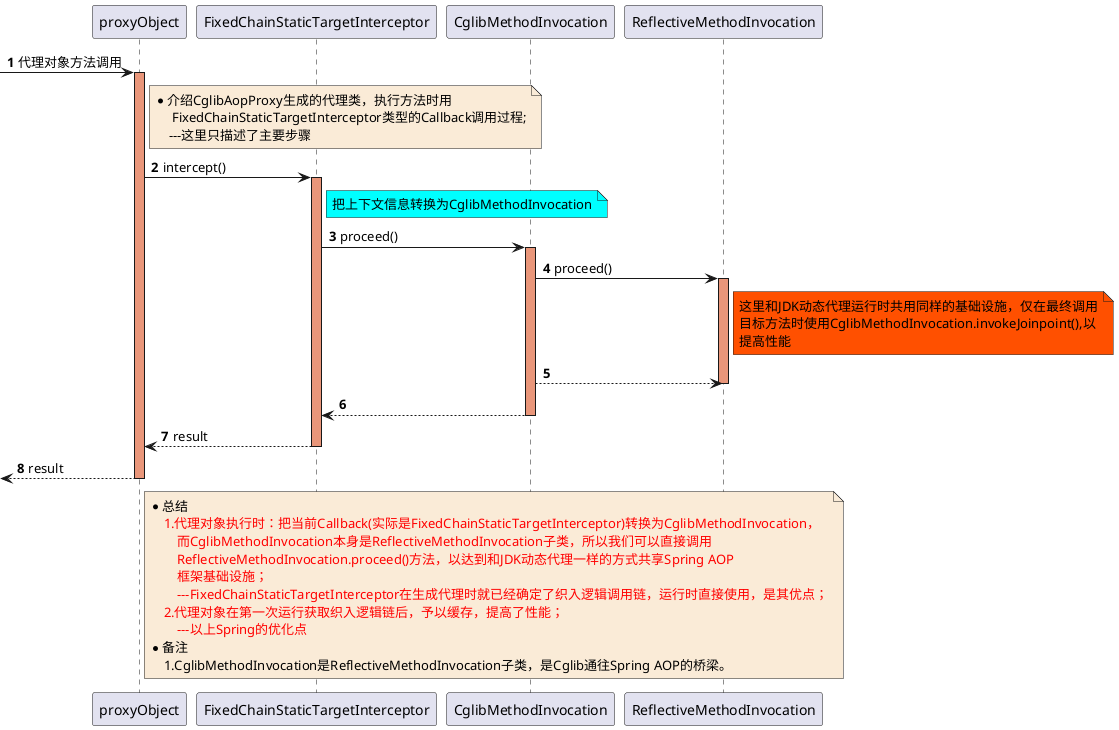 @startuml

autonumber

-> proxyObject: 代理对象方法调用

note right of proxyObject #FAEBD7
    *介绍CglibAopProxy生成的代理类，执行方法时用
         FixedChainStaticTargetInterceptor类型的Callback调用过程;
        ---这里只描述了主要步骤
end note
activate proxyObject #DarkSalmon

    proxyObject -> FixedChainStaticTargetInterceptor : intercept()
    activate FixedChainStaticTargetInterceptor #DarkSalmon
        note right of FixedChainStaticTargetInterceptor #aqua
            把上下文信息转换为CglibMethodInvocation
        end note

        FixedChainStaticTargetInterceptor -> CglibMethodInvocation : proceed()
        activate CglibMethodInvocation #DarkSalmon
            CglibMethodInvocation -> ReflectiveMethodInvocation : proceed()
            activate ReflectiveMethodInvocation #DarkSalmon
                note right of ReflectiveMethodInvocation #FF5000
                    这里和JDK动态代理运行时共用同样的基础设施，仅在最终调用
                    目标方法时使用CglibMethodInvocation.invokeJoinpoint(),以
                    提高性能
                end note
            CglibMethodInvocation --> ReflectiveMethodInvocation
            deactivate ReflectiveMethodInvocation
        CglibMethodInvocation --> FixedChainStaticTargetInterceptor
        deactivate CglibMethodInvocation


    FixedChainStaticTargetInterceptor --> proxyObject : result
    deactivate FixedChainStaticTargetInterceptor


<-- proxyObject : result
deactivate proxyObject

note right of proxyObject #FAEBD7
    *总结
        <font color=red>1.代理对象执行时：把当前Callback(实际是FixedChainStaticTargetInterceptor)转换为CglibMethodInvocation，</font>
            <font color=red>而CglibMethodInvocation本身是ReflectiveMethodInvocation子类，所以我们可以直接调用</font>
            <font color=red>ReflectiveMethodInvocation.proceed()方法，以达到和JDK动态代理一样的方式共享Spring AOP</font>
            <font color=red>框架基础设施；</font>
            <font color=red>---FixedChainStaticTargetInterceptor在生成代理时就已经确定了织入逻辑调用链，运行时直接使用，是其优点；</font>
        <font color=red>2.代理对象在第一次运行获取织入逻辑链后，予以缓存，提高了性能；</font>
            <font color=red>---以上Spring的优化点</font>
    *备注
        1.CglibMethodInvocation是ReflectiveMethodInvocation子类，是Cglib通往Spring AOP的桥梁。
end note

@enduml